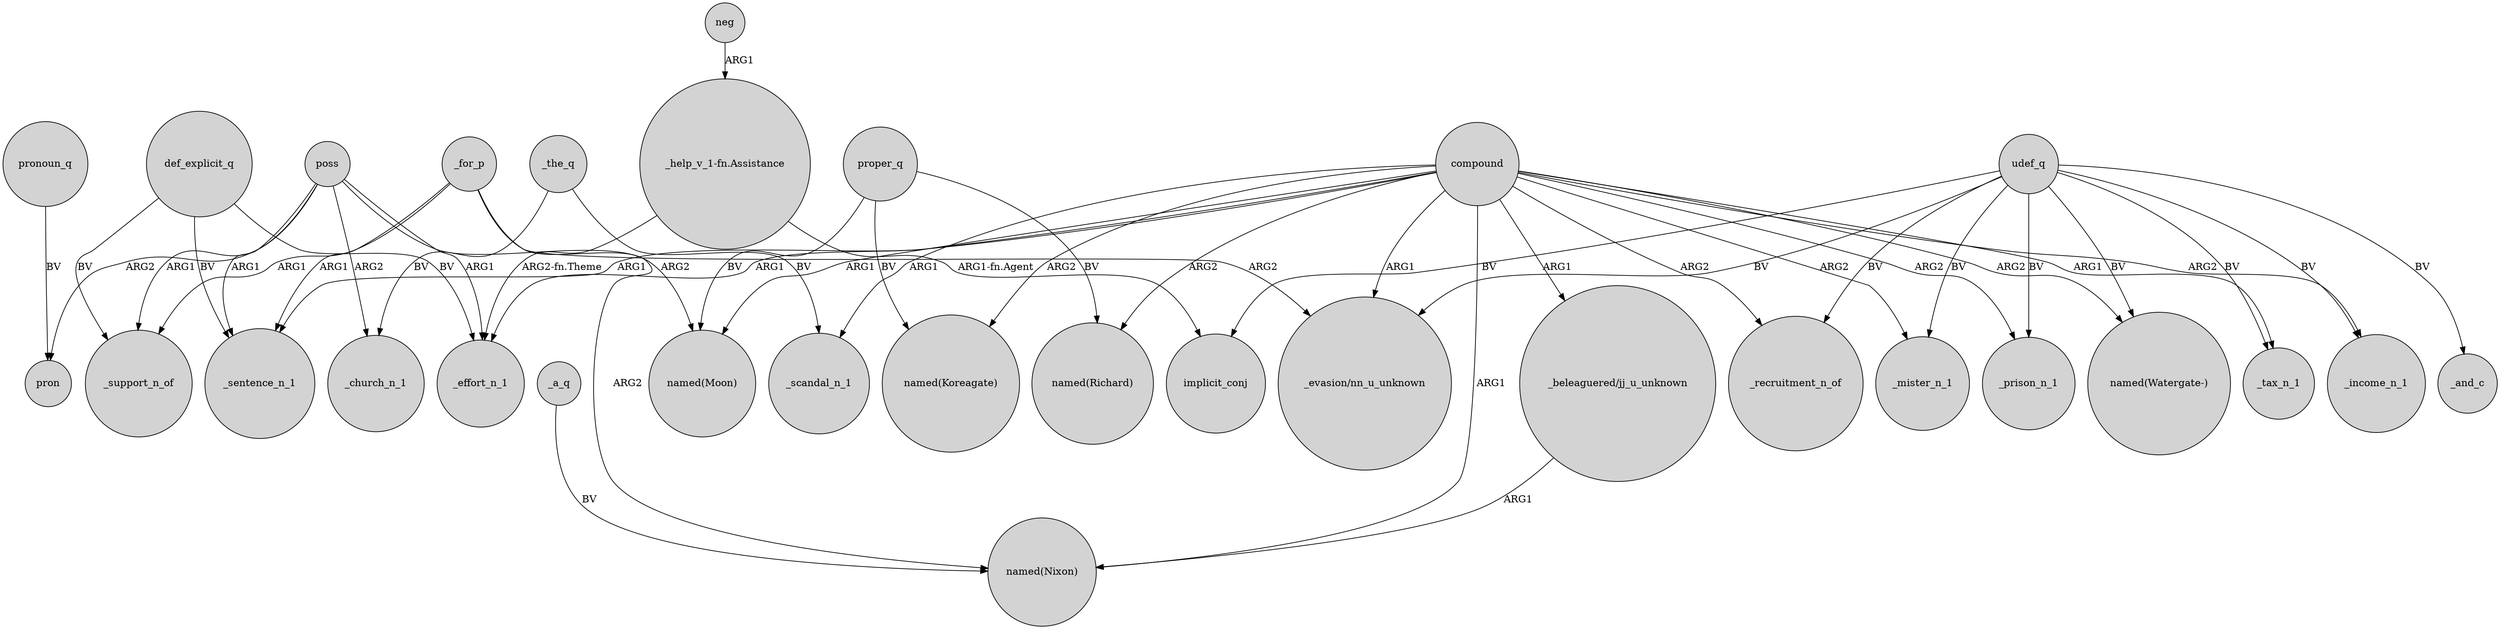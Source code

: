 digraph {
	node [shape=circle style=filled]
	"_help_v_1-fn.Assistance" -> _effort_n_1 [label="ARG2-fn.Theme"]
	_for_p -> "named(Nixon)" [label=ARG2]
	poss -> pron [label=ARG2]
	proper_q -> "named(Koreagate)" [label=BV]
	compound -> "_evasion/nn_u_unknown" [label=ARG1]
	poss -> _support_n_of [label=ARG1]
	_a_q -> "named(Nixon)" [label=BV]
	compound -> _mister_n_1 [label=ARG2]
	compound -> "named(Richard)" [label=ARG2]
	"_beleaguered/jj_u_unknown" -> "named(Nixon)" [label=ARG1]
	udef_q -> _mister_n_1 [label=BV]
	compound -> "named(Moon)" [label=ARG1]
	compound -> _scandal_n_1 [label=ARG1]
	compound -> "_beleaguered/jj_u_unknown" [label=ARG1]
	neg -> "_help_v_1-fn.Assistance" [label=ARG1]
	_the_q -> _church_n_1 [label=BV]
	udef_q -> implicit_conj [label=BV]
	poss -> "named(Moon)" [label=ARG2]
	compound -> _tax_n_1 [label=ARG1]
	_for_p -> _support_n_of [label=ARG1]
	_the_q -> _scandal_n_1 [label=BV]
	def_explicit_q -> _support_n_of [label=BV]
	compound -> _recruitment_n_of [label=ARG2]
	compound -> _income_n_1 [label=ARG2]
	udef_q -> "named(Watergate-)" [label=BV]
	pronoun_q -> pron [label=BV]
	udef_q -> _tax_n_1 [label=BV]
	_for_p -> _sentence_n_1 [label=ARG1]
	proper_q -> "named(Moon)" [label=BV]
	proper_q -> "named(Richard)" [label=BV]
	_for_p -> "_evasion/nn_u_unknown" [label=ARG2]
	compound -> _sentence_n_1 [label=ARG1]
	compound -> _effort_n_1 [label=ARG1]
	def_explicit_q -> _sentence_n_1 [label=BV]
	compound -> "named(Koreagate)" [label=ARG2]
	compound -> "named(Nixon)" [label=ARG1]
	def_explicit_q -> _effort_n_1 [label=BV]
	poss -> _effort_n_1 [label=ARG1]
	udef_q -> "_evasion/nn_u_unknown" [label=BV]
	compound -> "named(Watergate-)" [label=ARG2]
	compound -> _prison_n_1 [label=ARG2]
	"_help_v_1-fn.Assistance" -> implicit_conj [label="ARG1-fn.Agent"]
	poss -> _church_n_1 [label=ARG2]
	udef_q -> _recruitment_n_of [label=BV]
	udef_q -> _and_c [label=BV]
	poss -> _sentence_n_1 [label=ARG1]
	udef_q -> _prison_n_1 [label=BV]
	udef_q -> _income_n_1 [label=BV]
}
